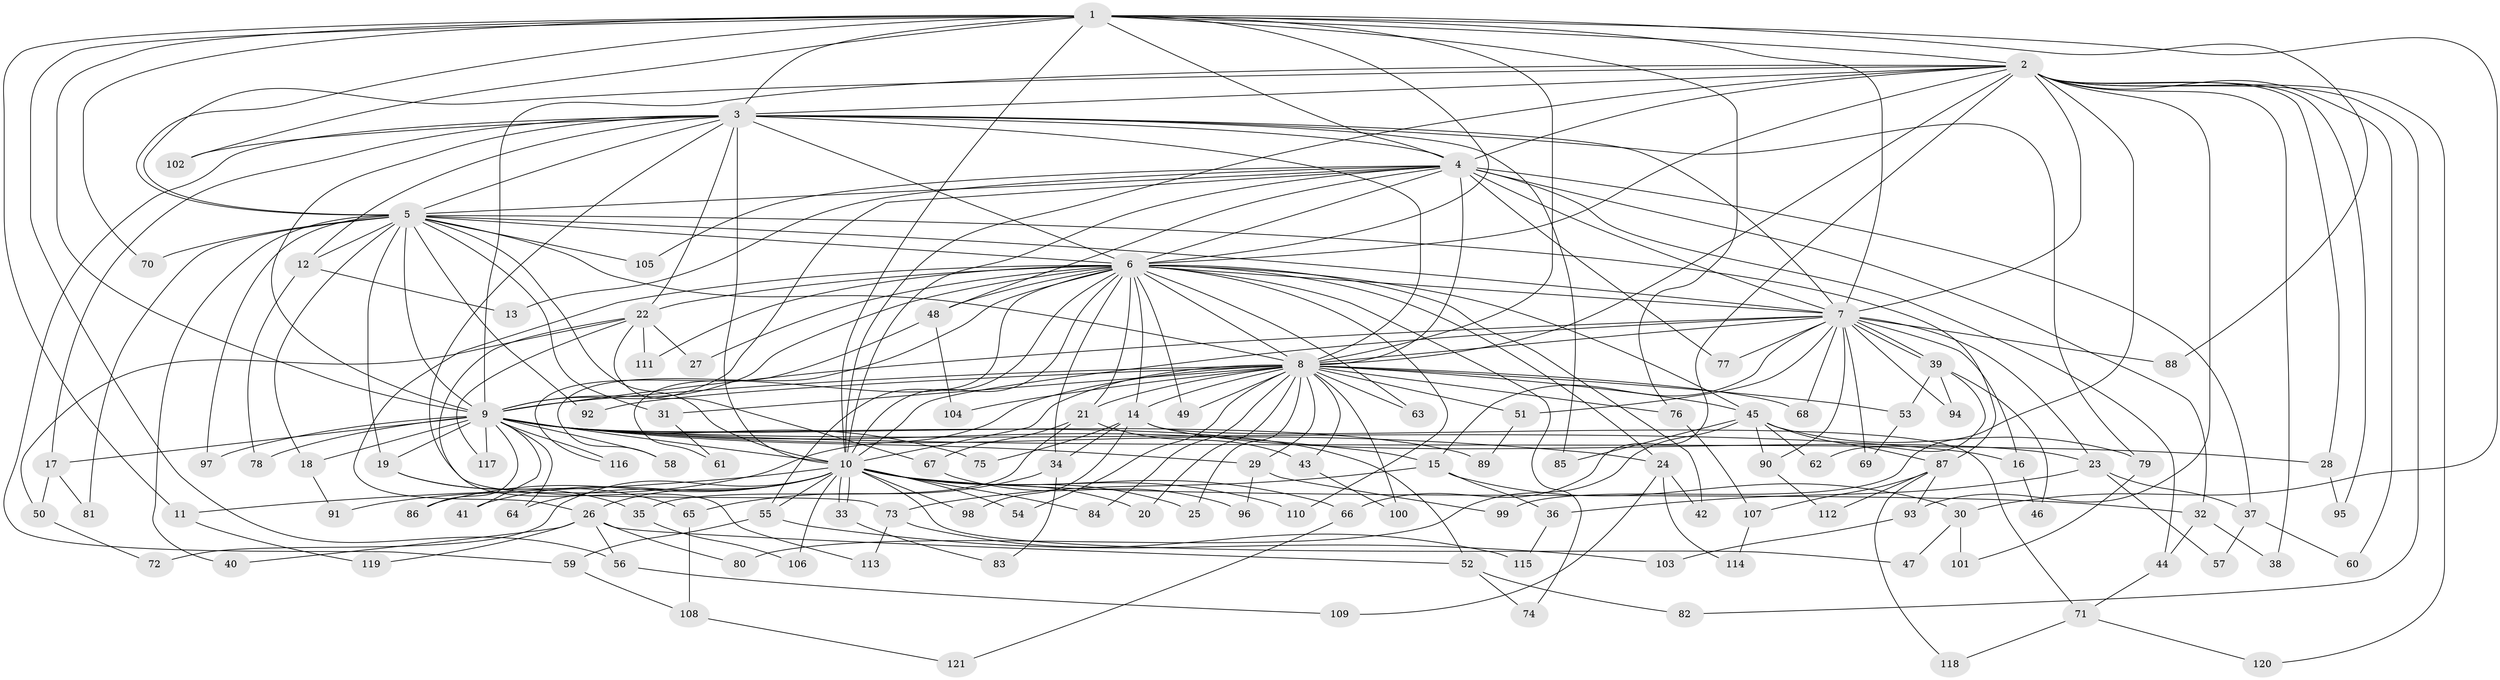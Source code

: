 // Generated by graph-tools (version 1.1) at 2025/49/03/09/25 03:49:45]
// undirected, 121 vertices, 267 edges
graph export_dot {
graph [start="1"]
  node [color=gray90,style=filled];
  1;
  2;
  3;
  4;
  5;
  6;
  7;
  8;
  9;
  10;
  11;
  12;
  13;
  14;
  15;
  16;
  17;
  18;
  19;
  20;
  21;
  22;
  23;
  24;
  25;
  26;
  27;
  28;
  29;
  30;
  31;
  32;
  33;
  34;
  35;
  36;
  37;
  38;
  39;
  40;
  41;
  42;
  43;
  44;
  45;
  46;
  47;
  48;
  49;
  50;
  51;
  52;
  53;
  54;
  55;
  56;
  57;
  58;
  59;
  60;
  61;
  62;
  63;
  64;
  65;
  66;
  67;
  68;
  69;
  70;
  71;
  72;
  73;
  74;
  75;
  76;
  77;
  78;
  79;
  80;
  81;
  82;
  83;
  84;
  85;
  86;
  87;
  88;
  89;
  90;
  91;
  92;
  93;
  94;
  95;
  96;
  97;
  98;
  99;
  100;
  101;
  102;
  103;
  104;
  105;
  106;
  107;
  108;
  109;
  110;
  111;
  112;
  113;
  114;
  115;
  116;
  117;
  118;
  119;
  120;
  121;
  1 -- 2;
  1 -- 3;
  1 -- 4;
  1 -- 5;
  1 -- 6;
  1 -- 7;
  1 -- 8;
  1 -- 9;
  1 -- 10;
  1 -- 11;
  1 -- 30;
  1 -- 56;
  1 -- 70;
  1 -- 76;
  1 -- 88;
  1 -- 102;
  2 -- 3;
  2 -- 4;
  2 -- 5;
  2 -- 6;
  2 -- 7;
  2 -- 8;
  2 -- 9;
  2 -- 10;
  2 -- 28;
  2 -- 38;
  2 -- 60;
  2 -- 66;
  2 -- 82;
  2 -- 93;
  2 -- 95;
  2 -- 99;
  2 -- 120;
  3 -- 4;
  3 -- 5;
  3 -- 6;
  3 -- 7;
  3 -- 8;
  3 -- 9;
  3 -- 10;
  3 -- 12;
  3 -- 17;
  3 -- 22;
  3 -- 59;
  3 -- 73;
  3 -- 79;
  3 -- 85;
  3 -- 102;
  4 -- 5;
  4 -- 6;
  4 -- 7;
  4 -- 8;
  4 -- 9;
  4 -- 10;
  4 -- 13;
  4 -- 32;
  4 -- 37;
  4 -- 44;
  4 -- 48;
  4 -- 77;
  4 -- 105;
  5 -- 6;
  5 -- 7;
  5 -- 8;
  5 -- 9;
  5 -- 10;
  5 -- 12;
  5 -- 18;
  5 -- 19;
  5 -- 31;
  5 -- 40;
  5 -- 70;
  5 -- 81;
  5 -- 87;
  5 -- 92;
  5 -- 97;
  5 -- 105;
  6 -- 7;
  6 -- 8;
  6 -- 9;
  6 -- 10;
  6 -- 14;
  6 -- 21;
  6 -- 22;
  6 -- 24;
  6 -- 26;
  6 -- 27;
  6 -- 34;
  6 -- 42;
  6 -- 45;
  6 -- 48;
  6 -- 49;
  6 -- 55;
  6 -- 58;
  6 -- 61;
  6 -- 63;
  6 -- 74;
  6 -- 110;
  6 -- 111;
  7 -- 8;
  7 -- 9;
  7 -- 10;
  7 -- 15;
  7 -- 16;
  7 -- 23;
  7 -- 39;
  7 -- 39;
  7 -- 51;
  7 -- 68;
  7 -- 69;
  7 -- 77;
  7 -- 88;
  7 -- 90;
  7 -- 94;
  8 -- 9;
  8 -- 10;
  8 -- 14;
  8 -- 20;
  8 -- 21;
  8 -- 25;
  8 -- 29;
  8 -- 31;
  8 -- 43;
  8 -- 45;
  8 -- 49;
  8 -- 51;
  8 -- 53;
  8 -- 54;
  8 -- 63;
  8 -- 68;
  8 -- 76;
  8 -- 84;
  8 -- 91;
  8 -- 92;
  8 -- 100;
  8 -- 104;
  9 -- 10;
  9 -- 15;
  9 -- 16;
  9 -- 17;
  9 -- 18;
  9 -- 19;
  9 -- 24;
  9 -- 28;
  9 -- 29;
  9 -- 41;
  9 -- 52;
  9 -- 58;
  9 -- 64;
  9 -- 75;
  9 -- 78;
  9 -- 86;
  9 -- 89;
  9 -- 97;
  9 -- 116;
  9 -- 117;
  10 -- 11;
  10 -- 20;
  10 -- 25;
  10 -- 26;
  10 -- 32;
  10 -- 33;
  10 -- 33;
  10 -- 41;
  10 -- 47;
  10 -- 54;
  10 -- 55;
  10 -- 64;
  10 -- 66;
  10 -- 72;
  10 -- 84;
  10 -- 86;
  10 -- 98;
  10 -- 106;
  10 -- 110;
  11 -- 119;
  12 -- 13;
  12 -- 78;
  14 -- 23;
  14 -- 34;
  14 -- 71;
  14 -- 75;
  14 -- 98;
  15 -- 30;
  15 -- 36;
  15 -- 73;
  16 -- 46;
  17 -- 50;
  17 -- 81;
  18 -- 91;
  19 -- 35;
  19 -- 65;
  21 -- 35;
  21 -- 43;
  21 -- 67;
  22 -- 27;
  22 -- 50;
  22 -- 67;
  22 -- 111;
  22 -- 113;
  22 -- 117;
  23 -- 36;
  23 -- 37;
  23 -- 57;
  24 -- 42;
  24 -- 109;
  24 -- 114;
  26 -- 40;
  26 -- 52;
  26 -- 56;
  26 -- 80;
  26 -- 119;
  28 -- 95;
  29 -- 96;
  29 -- 99;
  30 -- 47;
  30 -- 101;
  31 -- 61;
  32 -- 38;
  32 -- 44;
  33 -- 83;
  34 -- 65;
  34 -- 83;
  35 -- 106;
  36 -- 115;
  37 -- 57;
  37 -- 60;
  39 -- 46;
  39 -- 53;
  39 -- 62;
  39 -- 94;
  43 -- 100;
  44 -- 71;
  45 -- 62;
  45 -- 79;
  45 -- 80;
  45 -- 85;
  45 -- 87;
  45 -- 90;
  48 -- 104;
  48 -- 116;
  50 -- 72;
  51 -- 89;
  52 -- 74;
  52 -- 82;
  53 -- 69;
  55 -- 59;
  55 -- 103;
  56 -- 109;
  59 -- 108;
  65 -- 108;
  66 -- 121;
  67 -- 96;
  71 -- 118;
  71 -- 120;
  73 -- 113;
  73 -- 115;
  76 -- 107;
  79 -- 101;
  87 -- 93;
  87 -- 107;
  87 -- 112;
  87 -- 118;
  90 -- 112;
  93 -- 103;
  107 -- 114;
  108 -- 121;
}
